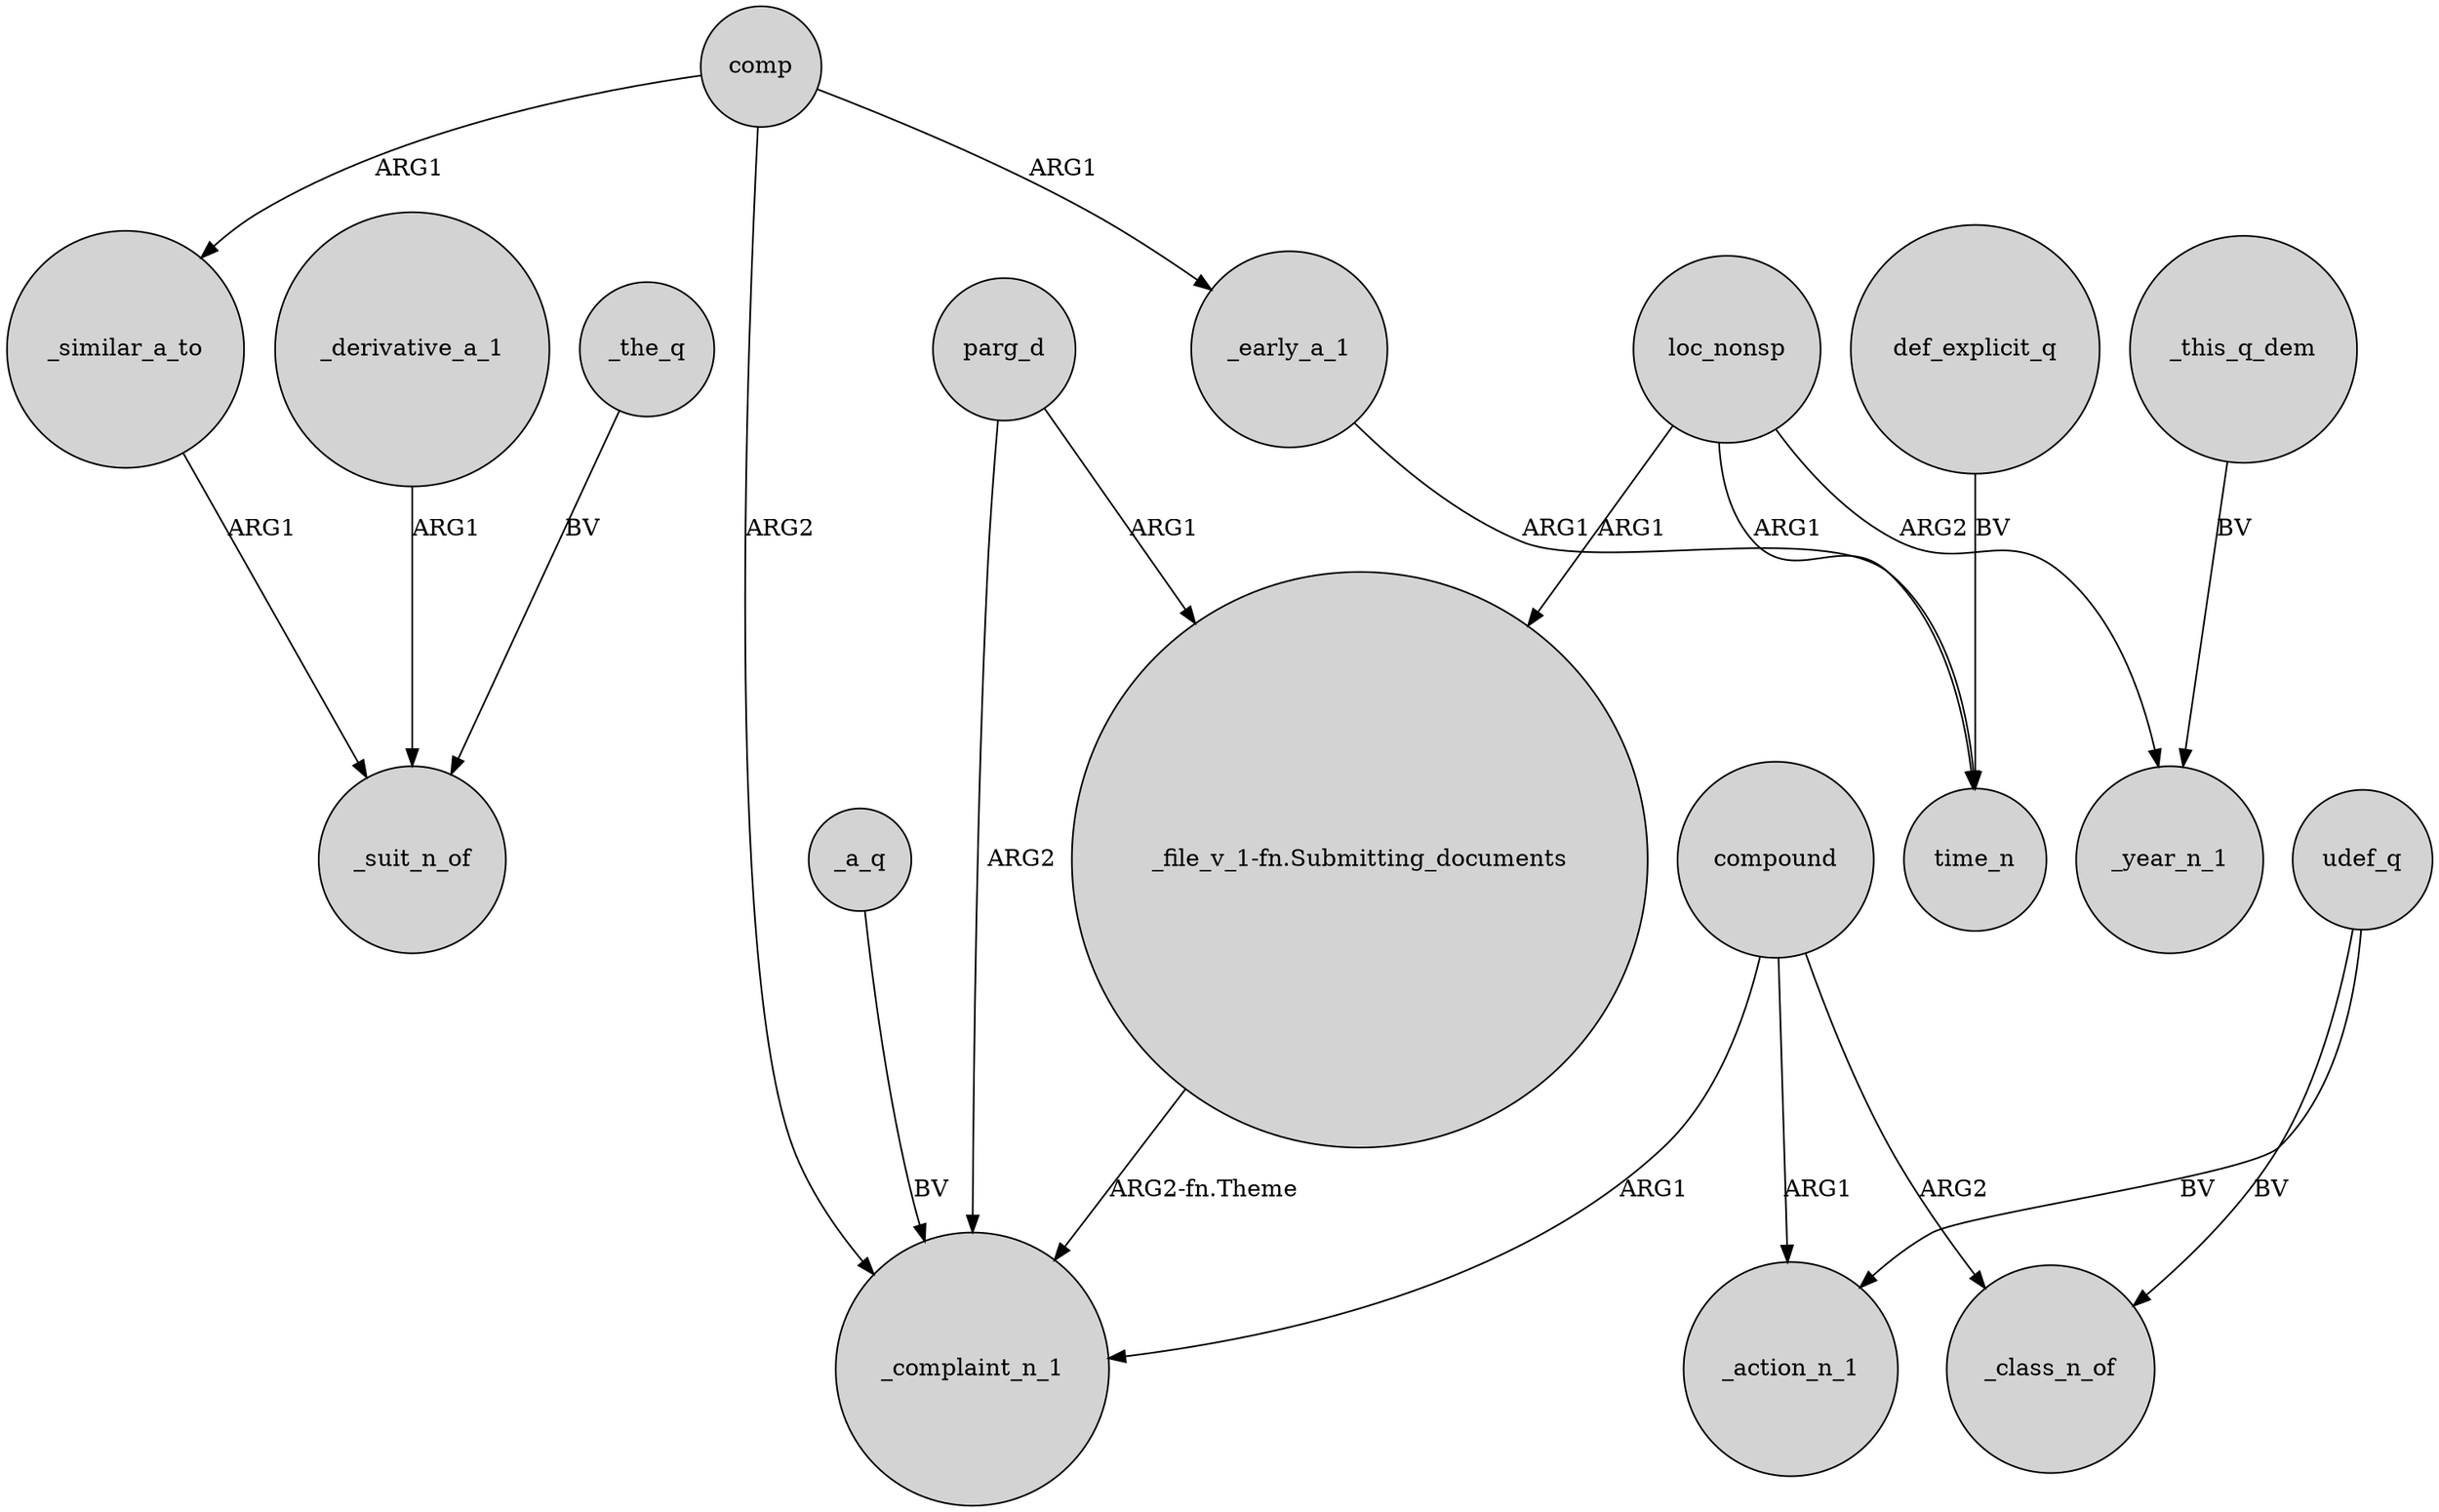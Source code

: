 digraph {
	node [shape=circle style=filled]
	comp -> _similar_a_to [label=ARG1]
	_a_q -> _complaint_n_1 [label=BV]
	_derivative_a_1 -> _suit_n_of [label=ARG1]
	udef_q -> _class_n_of [label=BV]
	def_explicit_q -> time_n [label=BV]
	_the_q -> _suit_n_of [label=BV]
	"_file_v_1-fn.Submitting_documents" -> _complaint_n_1 [label="ARG2-fn.Theme"]
	parg_d -> "_file_v_1-fn.Submitting_documents" [label=ARG1]
	loc_nonsp -> time_n [label=ARG1]
	parg_d -> _complaint_n_1 [label=ARG2]
	compound -> _class_n_of [label=ARG2]
	compound -> _complaint_n_1 [label=ARG1]
	loc_nonsp -> _year_n_1 [label=ARG2]
	compound -> _action_n_1 [label=ARG1]
	_early_a_1 -> time_n [label=ARG1]
	_similar_a_to -> _suit_n_of [label=ARG1]
	loc_nonsp -> "_file_v_1-fn.Submitting_documents" [label=ARG1]
	comp -> _complaint_n_1 [label=ARG2]
	udef_q -> _action_n_1 [label=BV]
	comp -> _early_a_1 [label=ARG1]
	_this_q_dem -> _year_n_1 [label=BV]
}
